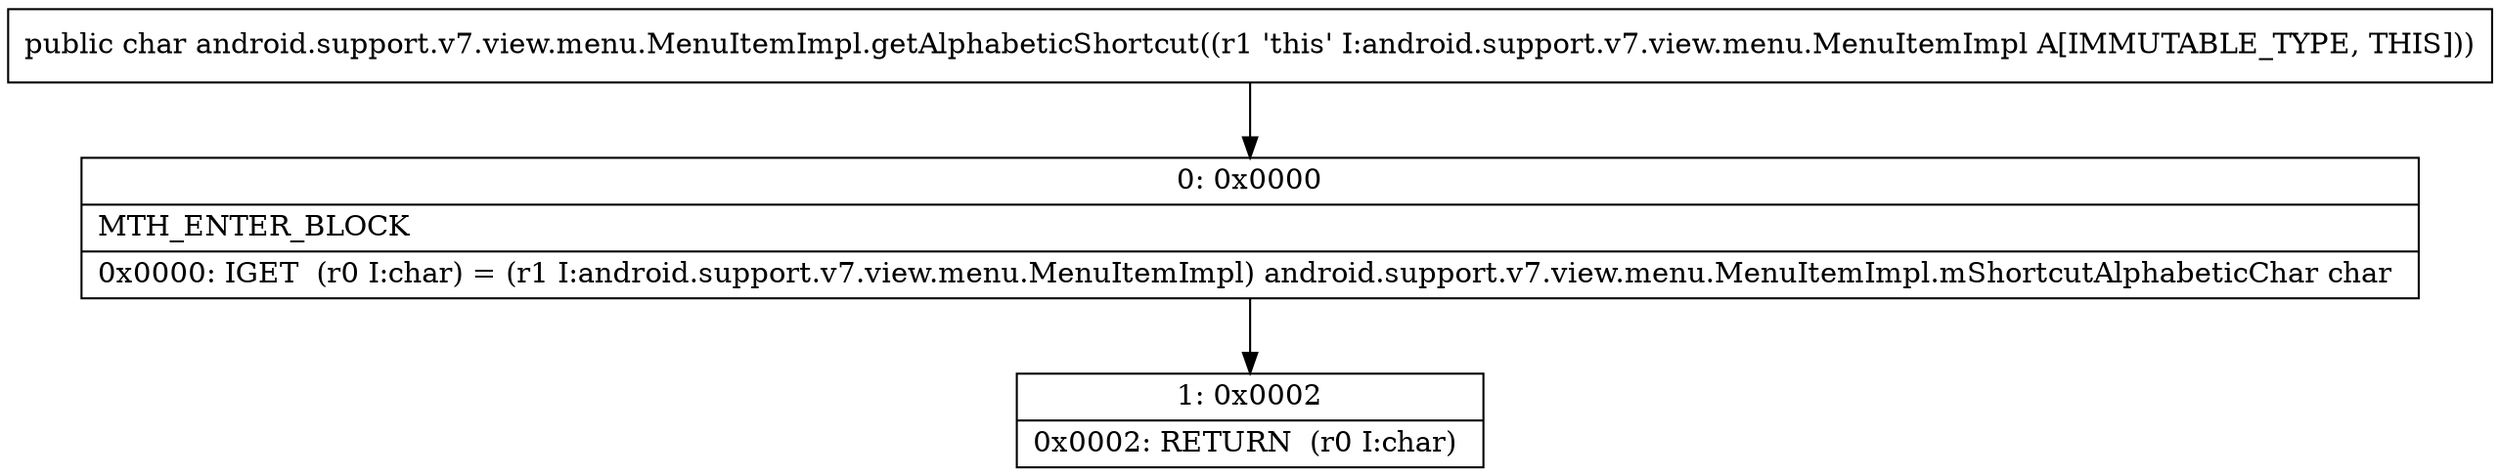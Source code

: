 digraph "CFG forandroid.support.v7.view.menu.MenuItemImpl.getAlphabeticShortcut()C" {
Node_0 [shape=record,label="{0\:\ 0x0000|MTH_ENTER_BLOCK\l|0x0000: IGET  (r0 I:char) = (r1 I:android.support.v7.view.menu.MenuItemImpl) android.support.v7.view.menu.MenuItemImpl.mShortcutAlphabeticChar char \l}"];
Node_1 [shape=record,label="{1\:\ 0x0002|0x0002: RETURN  (r0 I:char) \l}"];
MethodNode[shape=record,label="{public char android.support.v7.view.menu.MenuItemImpl.getAlphabeticShortcut((r1 'this' I:android.support.v7.view.menu.MenuItemImpl A[IMMUTABLE_TYPE, THIS])) }"];
MethodNode -> Node_0;
Node_0 -> Node_1;
}

